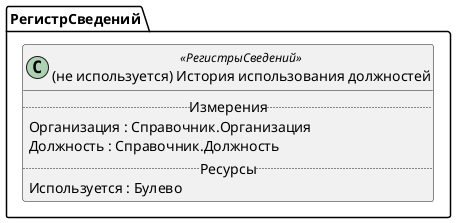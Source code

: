 ﻿@startuml УдалитьИсторияИспользованияДолжностей
'!include templates.wsd
'..\include templates.wsd
class РегистрСведений.УдалитьИсторияИспользованияДолжностей as "(не используется) История использования должностей" <<РегистрыСведений>>
{
..Измерения..
Организация : Справочник.Организация
Должность : Справочник.Должность
..Ресурсы..
Используется : Булево
}
@enduml

